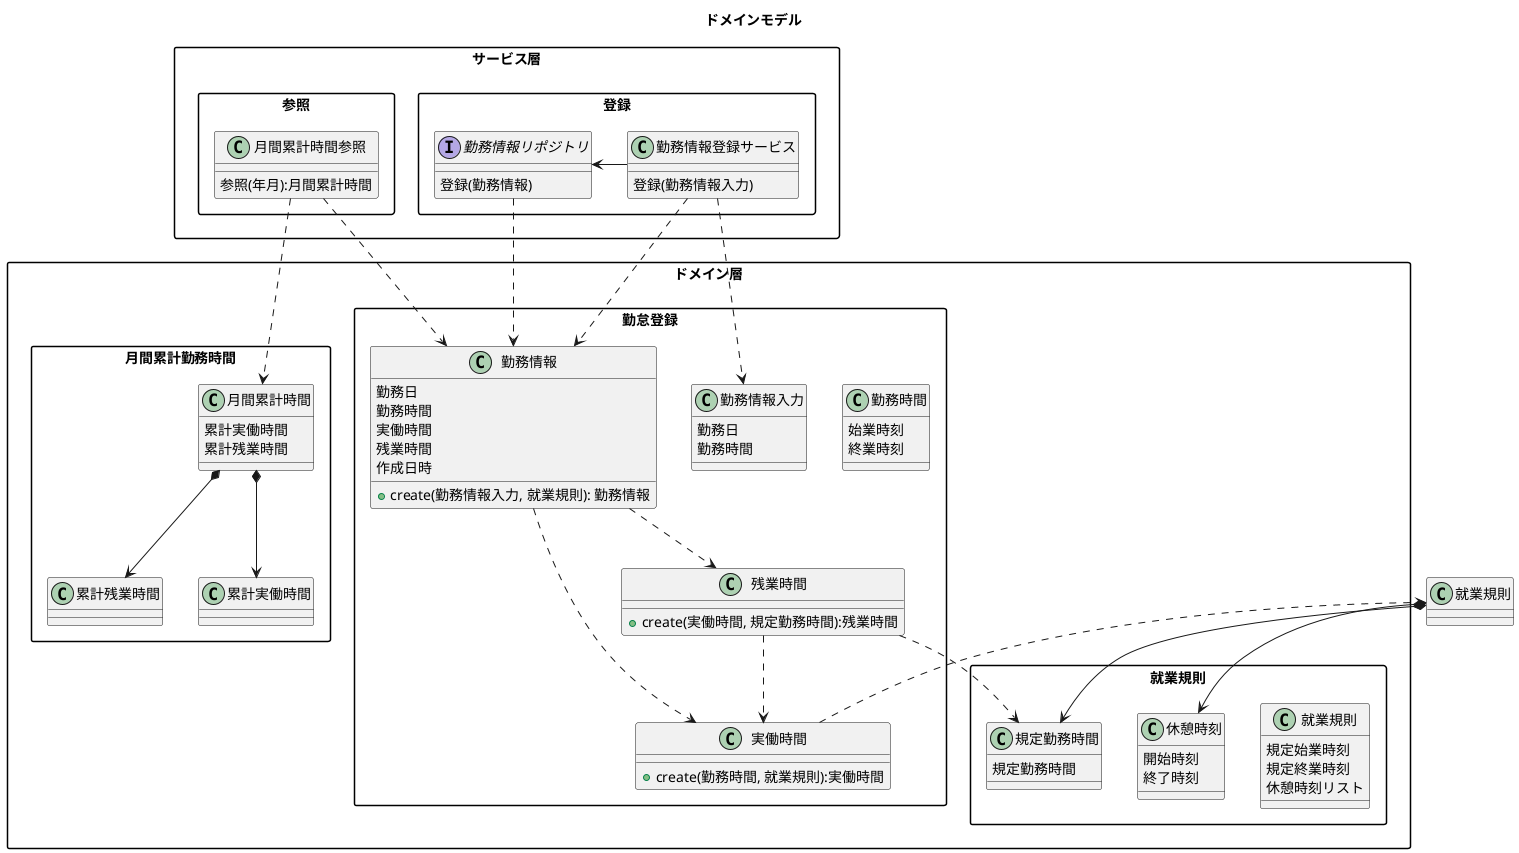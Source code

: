 @startuml kintai
skinparam PackageStyle rectangle
title ドメインモデル

package サービス層 {
  package 登録 {
    class 勤務情報登録サービス {
      登録(勤務情報入力)
    }


    interface 勤務情報リポジトリ {
      登録(勤務情報)
    }
  }

  package 参照 {
    class 月間累計時間参照 {
      参照(年月):月間累計時間
    }
  }
}

package ドメイン層 {
  package 勤怠登録 {

    class 勤務時間 {
      始業時刻
      終業時刻
    }

    class 実働時間 {
      + create(勤務時間, 就業規則):実働時間
    }

    class 残業時間 {
      + create(実働時間, 規定勤務時間):残業時間
    }

    ' class 勤務情報 {
    '   日付
    '   実働時間
    '   残業時間
    ' }
    ' https://github.com/biglobe-isp/themis/issues/1#issuecomment-1439452223

    class 勤務情報 {
      勤務日
      勤務時間
      実働時間
      残業時間
      作成日時
    }

    class 勤務情報 {
      + create(勤務情報入力, 就業規則): 勤務情報
    }

    class 勤務情報入力 {
      勤務日
      勤務時間
    }

    ' class 勤務情報ファクトリー {
    '   + create(勤務日，始業時刻，終業時刻): 勤務情報
    ' }
    ' オブジェクト生成に、引数以外で必要な情報があるか？
    ' オブジェクトの生成は、引数だけで完結するか？
    '   外部由来の情報は変更可能性があるか？ 


    ' class 休憩時間 {
    '   算出(休憩時刻リスト):休憩時間
    ' }

  }

  package 就業規則 {
    class 就業規則 {
      規定始業時刻
      規定終業時刻
      休憩時刻リスト
    }

    class 規定勤務時間 {
      規定勤務時間
    }

    class 休憩時刻 {
      開始時刻
      終了時刻
    }
  }

  package 月間累計勤務時間{

    class 月間累計時間 {
      累計実働時間
      累計残業時間
    }

    class 累計実働時間 {}
    class 累計残業時間 {}
  }
}


勤務情報登録サービス ..> 勤務情報
勤務情報登録サービス ..> 勤務情報入力
勤務情報登録サービス -> 勤務情報リポジトリ
' 勤務情報登録サービス ..> 就業規則
勤務情報リポジトリ ..> 勤務情報

勤務情報 ..> 実働時間
勤務情報 ..> 残業時間

月間累計時間参照 ..> 月間累計時間
月間累計時間参照 ..> 勤務情報 
月間累計時間 *--> 累計実働時間
月間累計時間 *--> 累計残業時間

就業規則 *--> 休憩時刻
就業規則 *--> 規定勤務時間
実働時間 ..> 就業規則
残業時間 ..> 実働時間 
残業時間 ..> 規定勤務時間

' 勤務登録情報 <-- 月間累計時間  登録は勤務時間算出と残業時間
' 就業規則が必要  実働時間と残業時間を算出する
' サービス層もかく、参照と登録わける
' 何を永続化するか
@enduml
